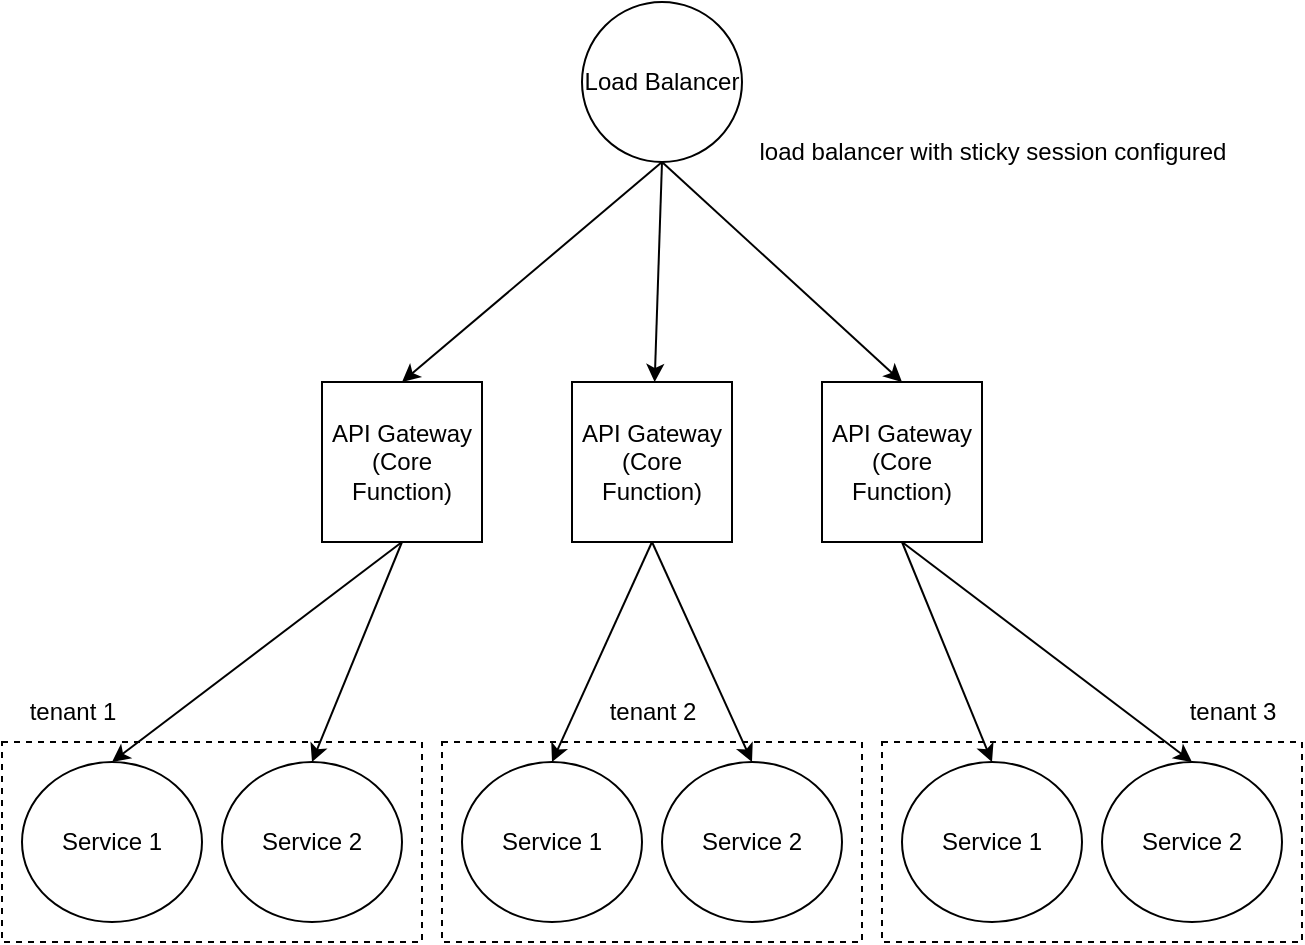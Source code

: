 <mxfile version="24.7.17">
  <diagram name="Page-1" id="Pc3bzusNhVCK64FWD-a6">
    <mxGraphModel dx="1434" dy="735" grid="1" gridSize="10" guides="1" tooltips="1" connect="1" arrows="1" fold="1" page="1" pageScale="1" pageWidth="850" pageHeight="1100" math="0" shadow="0">
      <root>
        <mxCell id="0" />
        <mxCell id="1" parent="0" />
        <mxCell id="4_qDTVe1tPuLA0G4CnYN-1" value="Load Balancer" style="ellipse;whiteSpace=wrap;html=1;aspect=fixed;" vertex="1" parent="1">
          <mxGeometry x="350" y="110" width="80" height="80" as="geometry" />
        </mxCell>
        <mxCell id="4_qDTVe1tPuLA0G4CnYN-3" value="API Gateway&lt;br&gt;(Core Function)" style="whiteSpace=wrap;html=1;aspect=fixed;" vertex="1" parent="1">
          <mxGeometry x="220" y="300" width="80" height="80" as="geometry" />
        </mxCell>
        <mxCell id="4_qDTVe1tPuLA0G4CnYN-4" value="API Gateway&lt;br&gt;(Core Function)" style="whiteSpace=wrap;html=1;aspect=fixed;" vertex="1" parent="1">
          <mxGeometry x="345" y="300" width="80" height="80" as="geometry" />
        </mxCell>
        <mxCell id="4_qDTVe1tPuLA0G4CnYN-5" value="API Gateway&lt;br&gt;(Core Function)" style="whiteSpace=wrap;html=1;aspect=fixed;" vertex="1" parent="1">
          <mxGeometry x="470" y="300" width="80" height="80" as="geometry" />
        </mxCell>
        <mxCell id="4_qDTVe1tPuLA0G4CnYN-6" value="" style="endArrow=classic;html=1;rounded=0;exitX=0.5;exitY=1;exitDx=0;exitDy=0;entryX=0.5;entryY=0;entryDx=0;entryDy=0;" edge="1" parent="1" source="4_qDTVe1tPuLA0G4CnYN-1" target="4_qDTVe1tPuLA0G4CnYN-3">
          <mxGeometry width="50" height="50" relative="1" as="geometry">
            <mxPoint x="400" y="400" as="sourcePoint" />
            <mxPoint x="450" y="350" as="targetPoint" />
          </mxGeometry>
        </mxCell>
        <mxCell id="4_qDTVe1tPuLA0G4CnYN-7" value="" style="endArrow=classic;html=1;rounded=0;exitX=0.5;exitY=1;exitDx=0;exitDy=0;entryX=0.5;entryY=0;entryDx=0;entryDy=0;" edge="1" parent="1" source="4_qDTVe1tPuLA0G4CnYN-1" target="4_qDTVe1tPuLA0G4CnYN-5">
          <mxGeometry width="50" height="50" relative="1" as="geometry">
            <mxPoint x="400" y="400" as="sourcePoint" />
            <mxPoint x="450" y="350" as="targetPoint" />
          </mxGeometry>
        </mxCell>
        <mxCell id="4_qDTVe1tPuLA0G4CnYN-8" value="" style="endArrow=classic;html=1;rounded=0;exitX=0.5;exitY=1;exitDx=0;exitDy=0;" edge="1" parent="1" source="4_qDTVe1tPuLA0G4CnYN-1" target="4_qDTVe1tPuLA0G4CnYN-4">
          <mxGeometry width="50" height="50" relative="1" as="geometry">
            <mxPoint x="400" y="230" as="sourcePoint" />
            <mxPoint x="470" y="420" as="targetPoint" />
          </mxGeometry>
        </mxCell>
        <mxCell id="4_qDTVe1tPuLA0G4CnYN-14" value="" style="group" vertex="1" connectable="0" parent="1">
          <mxGeometry x="60" y="480" width="210" height="100" as="geometry" />
        </mxCell>
        <mxCell id="4_qDTVe1tPuLA0G4CnYN-11" value="" style="rounded=0;whiteSpace=wrap;html=1;dashed=1;" vertex="1" parent="4_qDTVe1tPuLA0G4CnYN-14">
          <mxGeometry width="210" height="100" as="geometry" />
        </mxCell>
        <mxCell id="4_qDTVe1tPuLA0G4CnYN-9" value="Service 1" style="ellipse;whiteSpace=wrap;html=1;" vertex="1" parent="4_qDTVe1tPuLA0G4CnYN-14">
          <mxGeometry x="10" y="10" width="90" height="80" as="geometry" />
        </mxCell>
        <mxCell id="4_qDTVe1tPuLA0G4CnYN-10" value="Service 2" style="ellipse;whiteSpace=wrap;html=1;" vertex="1" parent="4_qDTVe1tPuLA0G4CnYN-14">
          <mxGeometry x="110" y="10" width="90" height="80" as="geometry" />
        </mxCell>
        <mxCell id="4_qDTVe1tPuLA0G4CnYN-15" value="" style="group" vertex="1" connectable="0" parent="1">
          <mxGeometry x="500" y="480" width="210" height="100" as="geometry" />
        </mxCell>
        <mxCell id="4_qDTVe1tPuLA0G4CnYN-16" value="" style="rounded=0;whiteSpace=wrap;html=1;dashed=1;" vertex="1" parent="4_qDTVe1tPuLA0G4CnYN-15">
          <mxGeometry width="210" height="100" as="geometry" />
        </mxCell>
        <mxCell id="4_qDTVe1tPuLA0G4CnYN-17" value="Service 1" style="ellipse;whiteSpace=wrap;html=1;" vertex="1" parent="4_qDTVe1tPuLA0G4CnYN-15">
          <mxGeometry x="10" y="10" width="90" height="80" as="geometry" />
        </mxCell>
        <mxCell id="4_qDTVe1tPuLA0G4CnYN-18" value="Service 2" style="ellipse;whiteSpace=wrap;html=1;" vertex="1" parent="4_qDTVe1tPuLA0G4CnYN-15">
          <mxGeometry x="110" y="10" width="90" height="80" as="geometry" />
        </mxCell>
        <mxCell id="4_qDTVe1tPuLA0G4CnYN-20" value="" style="group" vertex="1" connectable="0" parent="1">
          <mxGeometry x="280" y="480" width="210" height="100" as="geometry" />
        </mxCell>
        <mxCell id="4_qDTVe1tPuLA0G4CnYN-21" value="" style="rounded=0;whiteSpace=wrap;html=1;dashed=1;" vertex="1" parent="4_qDTVe1tPuLA0G4CnYN-20">
          <mxGeometry width="210" height="100" as="geometry" />
        </mxCell>
        <mxCell id="4_qDTVe1tPuLA0G4CnYN-22" value="Service 1" style="ellipse;whiteSpace=wrap;html=1;" vertex="1" parent="4_qDTVe1tPuLA0G4CnYN-20">
          <mxGeometry x="10" y="10" width="90" height="80" as="geometry" />
        </mxCell>
        <mxCell id="4_qDTVe1tPuLA0G4CnYN-23" value="Service 2" style="ellipse;whiteSpace=wrap;html=1;" vertex="1" parent="4_qDTVe1tPuLA0G4CnYN-20">
          <mxGeometry x="110" y="10" width="90" height="80" as="geometry" />
        </mxCell>
        <mxCell id="4_qDTVe1tPuLA0G4CnYN-24" value="" style="endArrow=classic;html=1;rounded=0;exitX=0.5;exitY=1;exitDx=0;exitDy=0;entryX=0.5;entryY=0;entryDx=0;entryDy=0;" edge="1" parent="1" source="4_qDTVe1tPuLA0G4CnYN-3" target="4_qDTVe1tPuLA0G4CnYN-9">
          <mxGeometry width="50" height="50" relative="1" as="geometry">
            <mxPoint x="400" y="400" as="sourcePoint" />
            <mxPoint x="450" y="350" as="targetPoint" />
          </mxGeometry>
        </mxCell>
        <mxCell id="4_qDTVe1tPuLA0G4CnYN-25" value="" style="endArrow=classic;html=1;rounded=0;exitX=0.5;exitY=1;exitDx=0;exitDy=0;entryX=0.5;entryY=0;entryDx=0;entryDy=0;" edge="1" parent="1" source="4_qDTVe1tPuLA0G4CnYN-3" target="4_qDTVe1tPuLA0G4CnYN-10">
          <mxGeometry width="50" height="50" relative="1" as="geometry">
            <mxPoint x="400" y="400" as="sourcePoint" />
            <mxPoint x="450" y="350" as="targetPoint" />
          </mxGeometry>
        </mxCell>
        <mxCell id="4_qDTVe1tPuLA0G4CnYN-26" value="" style="endArrow=classic;html=1;rounded=0;exitX=0.5;exitY=1;exitDx=0;exitDy=0;entryX=0.5;entryY=0;entryDx=0;entryDy=0;" edge="1" parent="1" source="4_qDTVe1tPuLA0G4CnYN-4" target="4_qDTVe1tPuLA0G4CnYN-22">
          <mxGeometry width="50" height="50" relative="1" as="geometry">
            <mxPoint x="400" y="400" as="sourcePoint" />
            <mxPoint x="450" y="350" as="targetPoint" />
          </mxGeometry>
        </mxCell>
        <mxCell id="4_qDTVe1tPuLA0G4CnYN-27" value="" style="endArrow=classic;html=1;rounded=0;exitX=0.5;exitY=1;exitDx=0;exitDy=0;entryX=0.5;entryY=0;entryDx=0;entryDy=0;" edge="1" parent="1" source="4_qDTVe1tPuLA0G4CnYN-4" target="4_qDTVe1tPuLA0G4CnYN-23">
          <mxGeometry width="50" height="50" relative="1" as="geometry">
            <mxPoint x="400" y="400" as="sourcePoint" />
            <mxPoint x="450" y="350" as="targetPoint" />
          </mxGeometry>
        </mxCell>
        <mxCell id="4_qDTVe1tPuLA0G4CnYN-28" value="" style="endArrow=classic;html=1;rounded=0;exitX=0.5;exitY=1;exitDx=0;exitDy=0;entryX=0.5;entryY=0;entryDx=0;entryDy=0;" edge="1" parent="1" source="4_qDTVe1tPuLA0G4CnYN-5" target="4_qDTVe1tPuLA0G4CnYN-17">
          <mxGeometry width="50" height="50" relative="1" as="geometry">
            <mxPoint x="400" y="400" as="sourcePoint" />
            <mxPoint x="450" y="350" as="targetPoint" />
          </mxGeometry>
        </mxCell>
        <mxCell id="4_qDTVe1tPuLA0G4CnYN-29" value="" style="endArrow=classic;html=1;rounded=0;exitX=0.5;exitY=1;exitDx=0;exitDy=0;entryX=0.5;entryY=0;entryDx=0;entryDy=0;" edge="1" parent="1" source="4_qDTVe1tPuLA0G4CnYN-5" target="4_qDTVe1tPuLA0G4CnYN-18">
          <mxGeometry width="50" height="50" relative="1" as="geometry">
            <mxPoint x="400" y="400" as="sourcePoint" />
            <mxPoint x="450" y="350" as="targetPoint" />
          </mxGeometry>
        </mxCell>
        <mxCell id="4_qDTVe1tPuLA0G4CnYN-30" value="tenant 1" style="text;html=1;align=center;verticalAlign=middle;resizable=0;points=[];autosize=1;strokeColor=none;fillColor=none;" vertex="1" parent="1">
          <mxGeometry x="60" y="450" width="70" height="30" as="geometry" />
        </mxCell>
        <mxCell id="4_qDTVe1tPuLA0G4CnYN-31" value="tenant 2" style="text;html=1;align=center;verticalAlign=middle;resizable=0;points=[];autosize=1;strokeColor=none;fillColor=none;" vertex="1" parent="1">
          <mxGeometry x="350" y="450" width="70" height="30" as="geometry" />
        </mxCell>
        <mxCell id="4_qDTVe1tPuLA0G4CnYN-32" value="tenant 3" style="text;html=1;align=center;verticalAlign=middle;resizable=0;points=[];autosize=1;strokeColor=none;fillColor=none;" vertex="1" parent="1">
          <mxGeometry x="640" y="450" width="70" height="30" as="geometry" />
        </mxCell>
        <mxCell id="4_qDTVe1tPuLA0G4CnYN-34" value="load balancer with sticky session configured" style="text;html=1;align=center;verticalAlign=middle;resizable=0;points=[];autosize=1;strokeColor=none;fillColor=none;" vertex="1" parent="1">
          <mxGeometry x="425" y="170" width="260" height="30" as="geometry" />
        </mxCell>
      </root>
    </mxGraphModel>
  </diagram>
</mxfile>
